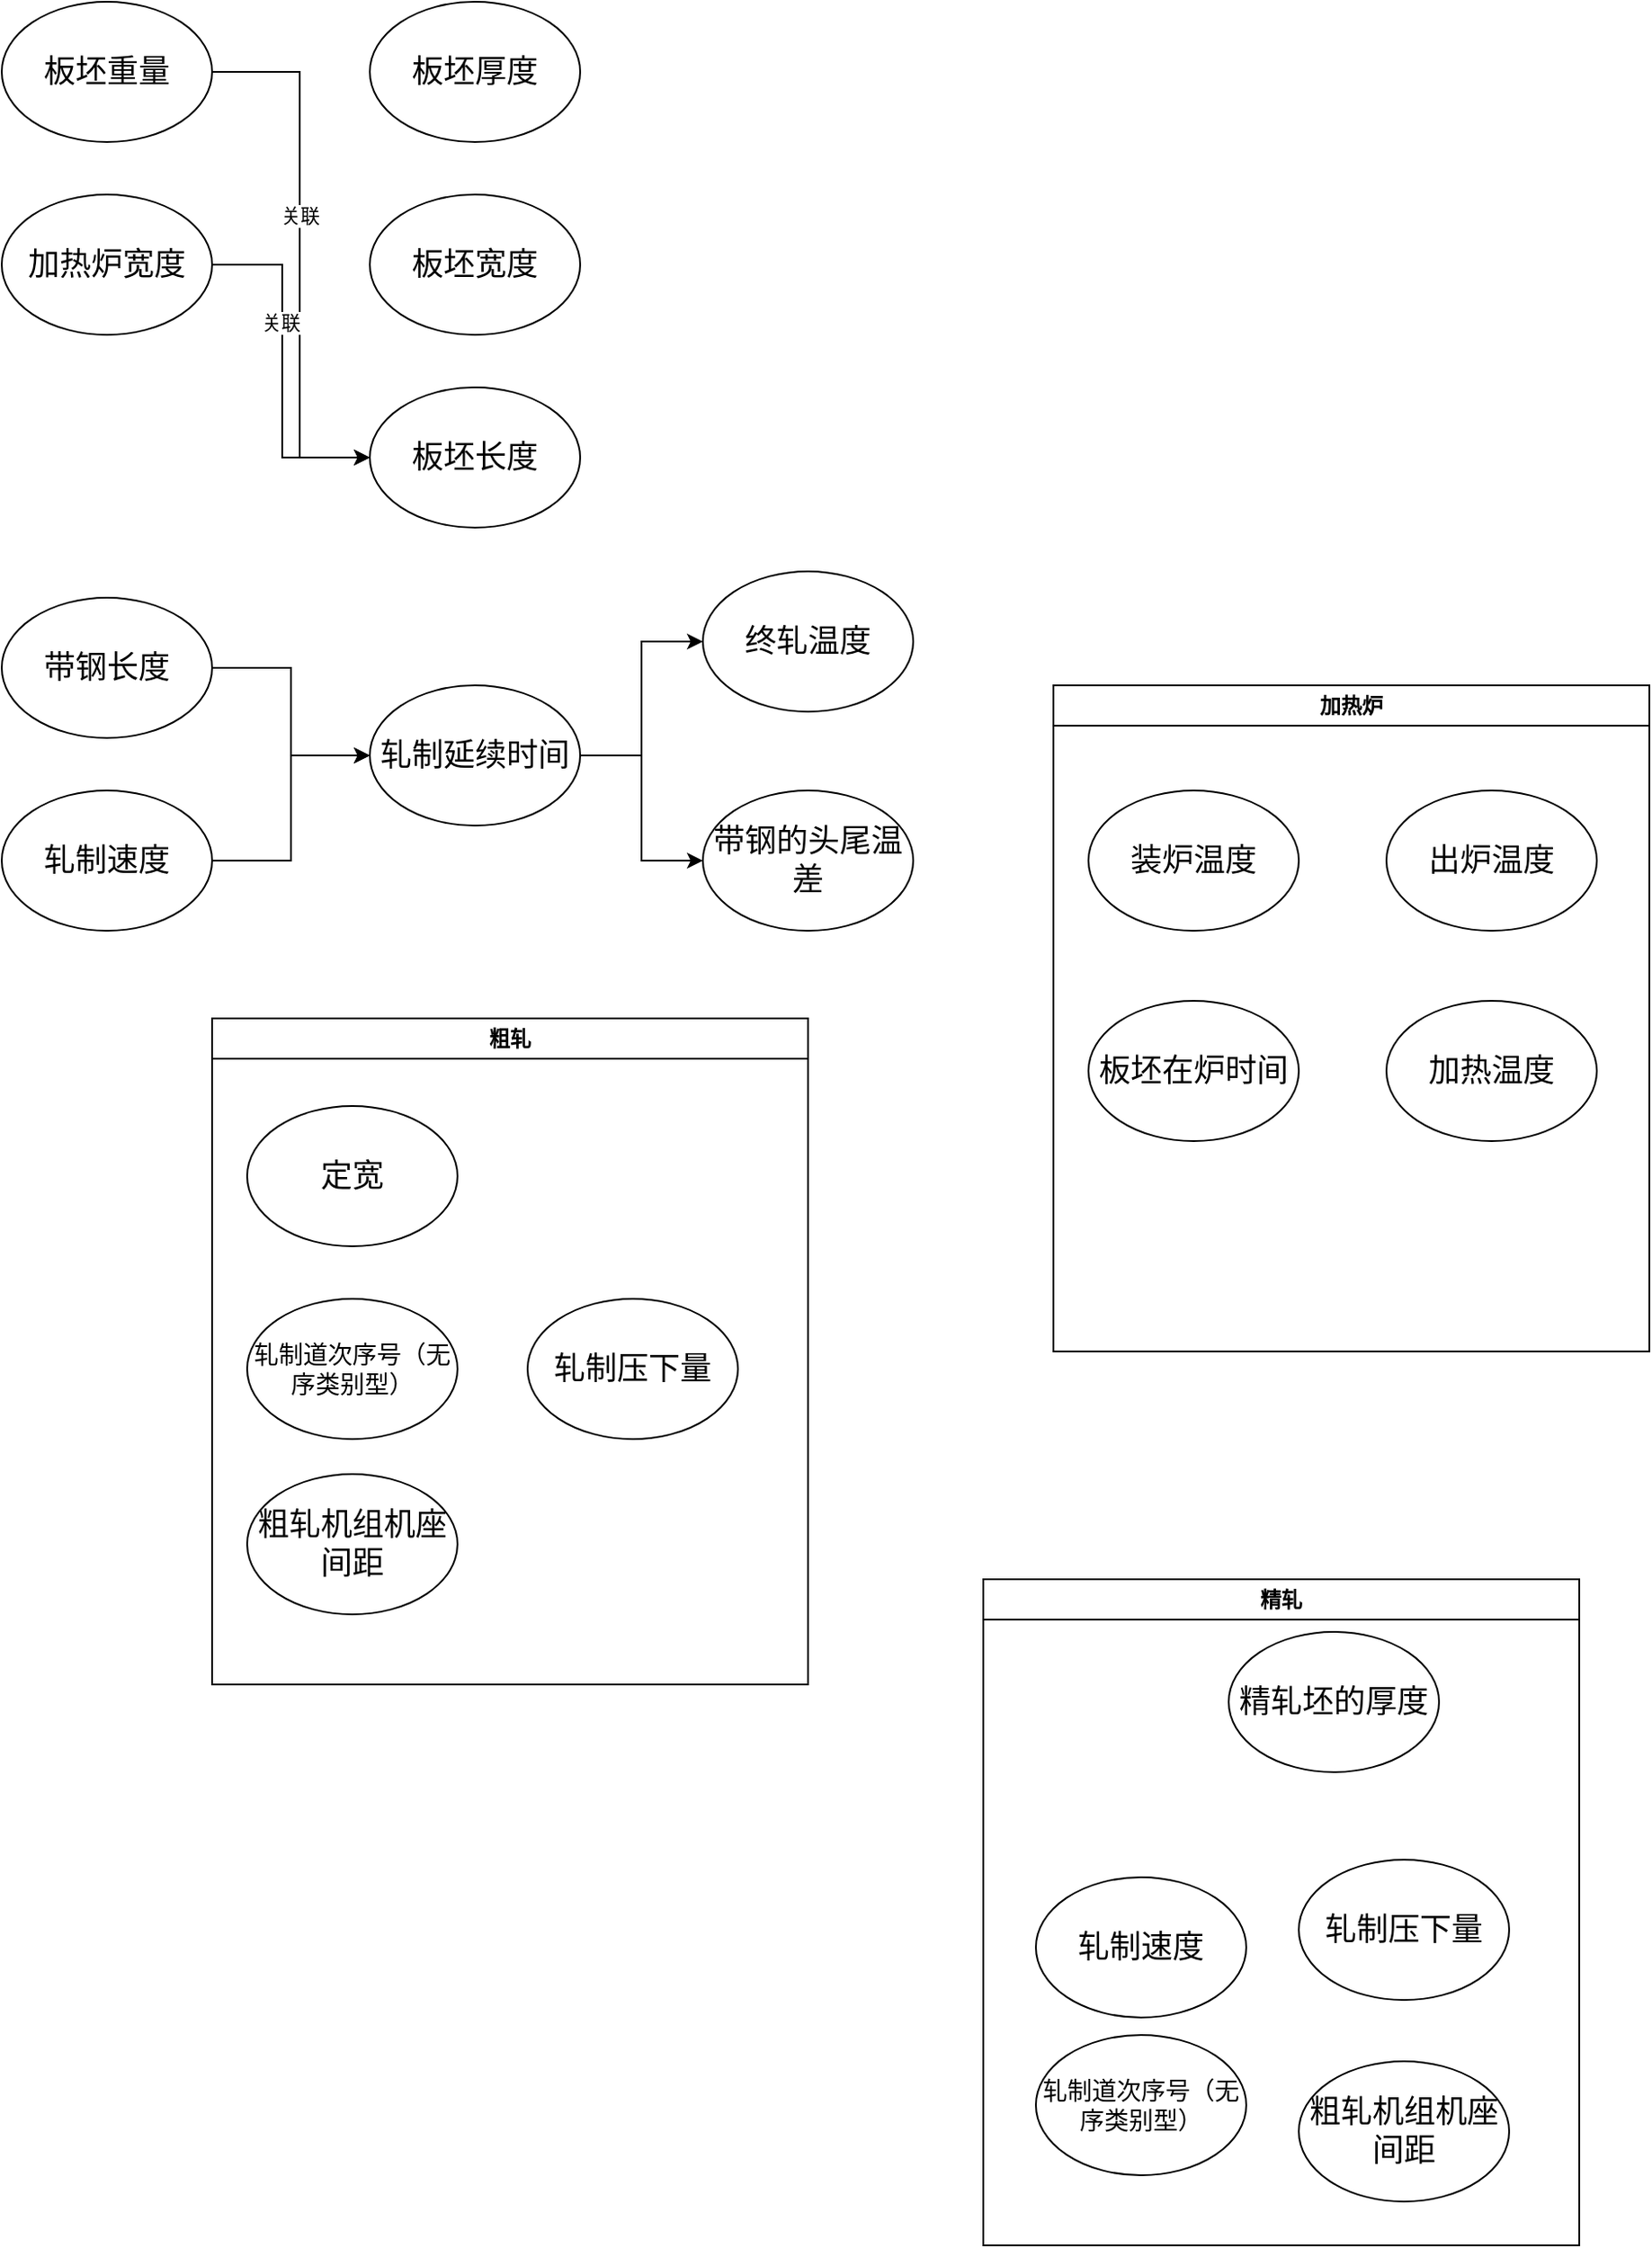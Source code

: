 <mxfile version="21.5.2" type="github">
  <diagram name="Page-1" id="42789a77-a242-8287-6e28-9cd8cfd52e62">
    <mxGraphModel dx="1050" dy="549" grid="1" gridSize="10" guides="1" tooltips="1" connect="1" arrows="1" fold="1" page="1" pageScale="1" pageWidth="1100" pageHeight="850" background="none" math="0" shadow="0">
      <root>
        <mxCell id="0" />
        <mxCell id="1" parent="0" />
        <mxCell id="tU_RkVk5_5bCf6Fj4NFK-24" style="edgeStyle=orthogonalEdgeStyle;rounded=0;orthogonalLoop=1;jettySize=auto;html=1;exitX=1;exitY=0.5;exitDx=0;exitDy=0;entryX=0;entryY=0.5;entryDx=0;entryDy=0;" parent="1" source="tU_RkVk5_5bCf6Fj4NFK-1" target="tU_RkVk5_5bCf6Fj4NFK-6" edge="1">
          <mxGeometry relative="1" as="geometry">
            <Array as="points">
              <mxPoint x="250" y="140" />
              <mxPoint x="250" y="360" />
            </Array>
          </mxGeometry>
        </mxCell>
        <mxCell id="tU_RkVk5_5bCf6Fj4NFK-35" value="关联" style="edgeLabel;html=1;align=center;verticalAlign=middle;resizable=0;points=[];" parent="tU_RkVk5_5bCf6Fj4NFK-24" vertex="1" connectable="0">
          <mxGeometry x="-0.15" relative="1" as="geometry">
            <mxPoint as="offset" />
          </mxGeometry>
        </mxCell>
        <mxCell id="tU_RkVk5_5bCf6Fj4NFK-1" value="&lt;font style=&quot;font-size: 18px;&quot;&gt;板坯重量&lt;/font&gt;" style="ellipse;whiteSpace=wrap;html=1;" parent="1" vertex="1">
          <mxGeometry x="80" y="100" width="120" height="80" as="geometry" />
        </mxCell>
        <mxCell id="tU_RkVk5_5bCf6Fj4NFK-25" style="edgeStyle=orthogonalEdgeStyle;rounded=0;orthogonalLoop=1;jettySize=auto;html=1;exitX=1;exitY=0.5;exitDx=0;exitDy=0;entryX=0;entryY=0.5;entryDx=0;entryDy=0;" parent="1" source="tU_RkVk5_5bCf6Fj4NFK-2" target="tU_RkVk5_5bCf6Fj4NFK-6" edge="1">
          <mxGeometry relative="1" as="geometry">
            <Array as="points">
              <mxPoint x="240" y="250" />
              <mxPoint x="240" y="360" />
            </Array>
          </mxGeometry>
        </mxCell>
        <mxCell id="MrxemqDh9cEqvJGh6Go7-3" value="关联" style="edgeLabel;html=1;align=center;verticalAlign=middle;resizable=0;points=[];" vertex="1" connectable="0" parent="tU_RkVk5_5bCf6Fj4NFK-25">
          <mxGeometry x="-0.268" y="-1" relative="1" as="geometry">
            <mxPoint as="offset" />
          </mxGeometry>
        </mxCell>
        <mxCell id="tU_RkVk5_5bCf6Fj4NFK-2" value="&lt;span style=&quot;font-size: 18px;&quot;&gt;加热炉宽度&lt;/span&gt;" style="ellipse;whiteSpace=wrap;html=1;" parent="1" vertex="1">
          <mxGeometry x="80" y="210" width="120" height="80" as="geometry" />
        </mxCell>
        <mxCell id="tU_RkVk5_5bCf6Fj4NFK-4" value="&lt;font style=&quot;font-size: 18px;&quot;&gt;板坯厚度&lt;/font&gt;" style="ellipse;whiteSpace=wrap;html=1;" parent="1" vertex="1">
          <mxGeometry x="290" y="100" width="120" height="80" as="geometry" />
        </mxCell>
        <mxCell id="tU_RkVk5_5bCf6Fj4NFK-5" value="&lt;font style=&quot;font-size: 18px;&quot;&gt;板坯宽度&lt;/font&gt;" style="ellipse;whiteSpace=wrap;html=1;" parent="1" vertex="1">
          <mxGeometry x="290" y="210" width="120" height="80" as="geometry" />
        </mxCell>
        <mxCell id="tU_RkVk5_5bCf6Fj4NFK-6" value="&lt;font style=&quot;font-size: 18px;&quot;&gt;板坯长度&lt;/font&gt;" style="ellipse;whiteSpace=wrap;html=1;" parent="1" vertex="1">
          <mxGeometry x="290" y="320" width="120" height="80" as="geometry" />
        </mxCell>
        <mxCell id="tU_RkVk5_5bCf6Fj4NFK-20" style="edgeStyle=orthogonalEdgeStyle;rounded=0;orthogonalLoop=1;jettySize=auto;html=1;exitX=1;exitY=0.5;exitDx=0;exitDy=0;entryX=0;entryY=0.5;entryDx=0;entryDy=0;" parent="1" source="tU_RkVk5_5bCf6Fj4NFK-8" target="tU_RkVk5_5bCf6Fj4NFK-10" edge="1">
          <mxGeometry relative="1" as="geometry" />
        </mxCell>
        <mxCell id="tU_RkVk5_5bCf6Fj4NFK-8" value="&lt;span style=&quot;font-size: 18px;&quot;&gt;带钢长度&lt;/span&gt;" style="ellipse;whiteSpace=wrap;html=1;" parent="1" vertex="1">
          <mxGeometry x="80" y="440" width="120" height="80" as="geometry" />
        </mxCell>
        <mxCell id="tU_RkVk5_5bCf6Fj4NFK-21" style="edgeStyle=orthogonalEdgeStyle;rounded=0;orthogonalLoop=1;jettySize=auto;html=1;exitX=1;exitY=0.5;exitDx=0;exitDy=0;entryX=0;entryY=0.5;entryDx=0;entryDy=0;" parent="1" source="tU_RkVk5_5bCf6Fj4NFK-9" target="tU_RkVk5_5bCf6Fj4NFK-10" edge="1">
          <mxGeometry relative="1" as="geometry" />
        </mxCell>
        <mxCell id="tU_RkVk5_5bCf6Fj4NFK-9" value="&lt;span style=&quot;font-size: 18px;&quot;&gt;轧制速度&lt;/span&gt;" style="ellipse;whiteSpace=wrap;html=1;" parent="1" vertex="1">
          <mxGeometry x="80" y="550" width="120" height="80" as="geometry" />
        </mxCell>
        <mxCell id="tU_RkVk5_5bCf6Fj4NFK-22" style="edgeStyle=orthogonalEdgeStyle;rounded=0;orthogonalLoop=1;jettySize=auto;html=1;exitX=1;exitY=0.5;exitDx=0;exitDy=0;entryX=0;entryY=0.5;entryDx=0;entryDy=0;" parent="1" source="tU_RkVk5_5bCf6Fj4NFK-10" target="tU_RkVk5_5bCf6Fj4NFK-12" edge="1">
          <mxGeometry relative="1" as="geometry" />
        </mxCell>
        <mxCell id="tU_RkVk5_5bCf6Fj4NFK-23" style="edgeStyle=orthogonalEdgeStyle;rounded=0;orthogonalLoop=1;jettySize=auto;html=1;exitX=1;exitY=0.5;exitDx=0;exitDy=0;entryX=0;entryY=0.5;entryDx=0;entryDy=0;" parent="1" source="tU_RkVk5_5bCf6Fj4NFK-10" target="tU_RkVk5_5bCf6Fj4NFK-11" edge="1">
          <mxGeometry relative="1" as="geometry" />
        </mxCell>
        <mxCell id="tU_RkVk5_5bCf6Fj4NFK-10" value="&lt;font style=&quot;font-size: 18px;&quot;&gt;轧制延续时间&lt;/font&gt;" style="ellipse;whiteSpace=wrap;html=1;" parent="1" vertex="1">
          <mxGeometry x="290" y="490" width="120" height="80" as="geometry" />
        </mxCell>
        <mxCell id="tU_RkVk5_5bCf6Fj4NFK-11" value="&lt;font style=&quot;font-size: 18px;&quot;&gt;带钢的头尾温差&lt;/font&gt;" style="ellipse;whiteSpace=wrap;html=1;" parent="1" vertex="1">
          <mxGeometry x="480" y="550" width="120" height="80" as="geometry" />
        </mxCell>
        <mxCell id="tU_RkVk5_5bCf6Fj4NFK-12" value="&lt;font style=&quot;font-size: 18px;&quot;&gt;终轧温度&lt;/font&gt;" style="ellipse;whiteSpace=wrap;html=1;" parent="1" vertex="1">
          <mxGeometry x="480" y="425" width="120" height="80" as="geometry" />
        </mxCell>
        <mxCell id="tU_RkVk5_5bCf6Fj4NFK-19" value="加热炉" style="swimlane;whiteSpace=wrap;html=1;startSize=23;" parent="1" vertex="1">
          <mxGeometry x="680" y="490" width="340" height="380" as="geometry" />
        </mxCell>
        <mxCell id="tU_RkVk5_5bCf6Fj4NFK-13" value="&lt;font style=&quot;font-size: 18px;&quot;&gt;装炉温度&lt;/font&gt;" style="ellipse;whiteSpace=wrap;html=1;" parent="tU_RkVk5_5bCf6Fj4NFK-19" vertex="1">
          <mxGeometry x="20" y="60" width="120" height="80" as="geometry" />
        </mxCell>
        <mxCell id="tU_RkVk5_5bCf6Fj4NFK-26" value="&lt;font style=&quot;font-size: 18px;&quot;&gt;出炉温度&lt;/font&gt;" style="ellipse;whiteSpace=wrap;html=1;" parent="tU_RkVk5_5bCf6Fj4NFK-19" vertex="1">
          <mxGeometry x="190" y="60" width="120" height="80" as="geometry" />
        </mxCell>
        <mxCell id="tU_RkVk5_5bCf6Fj4NFK-27" value="&lt;font style=&quot;font-size: 18px;&quot;&gt;板坯在炉时间&lt;/font&gt;" style="ellipse;whiteSpace=wrap;html=1;" parent="tU_RkVk5_5bCf6Fj4NFK-19" vertex="1">
          <mxGeometry x="20" y="180" width="120" height="80" as="geometry" />
        </mxCell>
        <mxCell id="MrxemqDh9cEqvJGh6Go7-1" value="&lt;font style=&quot;font-size: 18px;&quot;&gt;加热温度&lt;/font&gt;" style="ellipse;whiteSpace=wrap;html=1;" vertex="1" parent="tU_RkVk5_5bCf6Fj4NFK-19">
          <mxGeometry x="190" y="180" width="120" height="80" as="geometry" />
        </mxCell>
        <mxCell id="tU_RkVk5_5bCf6Fj4NFK-28" value="粗轧" style="swimlane;whiteSpace=wrap;html=1;startSize=23;" parent="1" vertex="1">
          <mxGeometry x="200" y="680" width="340" height="380" as="geometry" />
        </mxCell>
        <mxCell id="tU_RkVk5_5bCf6Fj4NFK-29" value="&lt;font style=&quot;font-size: 18px;&quot;&gt;定宽&lt;/font&gt;" style="ellipse;whiteSpace=wrap;html=1;" parent="tU_RkVk5_5bCf6Fj4NFK-28" vertex="1">
          <mxGeometry x="20" y="50" width="120" height="80" as="geometry" />
        </mxCell>
        <mxCell id="tU_RkVk5_5bCf6Fj4NFK-32" value="&lt;font style=&quot;font-size: 14px;&quot;&gt;轧制道次序号（无序类别型）&lt;/font&gt;" style="ellipse;whiteSpace=wrap;html=1;" parent="tU_RkVk5_5bCf6Fj4NFK-28" vertex="1">
          <mxGeometry x="20" y="160" width="120" height="80" as="geometry" />
        </mxCell>
        <mxCell id="tU_RkVk5_5bCf6Fj4NFK-33" value="&lt;font style=&quot;font-size: 18px;&quot;&gt;轧制压下量&lt;/font&gt;" style="ellipse;whiteSpace=wrap;html=1;" parent="tU_RkVk5_5bCf6Fj4NFK-28" vertex="1">
          <mxGeometry x="180" y="160" width="120" height="80" as="geometry" />
        </mxCell>
        <mxCell id="tU_RkVk5_5bCf6Fj4NFK-41" value="&lt;font style=&quot;font-size: 18px;&quot;&gt;粗轧机组机座间距&lt;/font&gt;" style="ellipse;whiteSpace=wrap;html=1;" parent="tU_RkVk5_5bCf6Fj4NFK-28" vertex="1">
          <mxGeometry x="20" y="260" width="120" height="80" as="geometry" />
        </mxCell>
        <mxCell id="MrxemqDh9cEqvJGh6Go7-9" value="精轧" style="swimlane;whiteSpace=wrap;html=1;startSize=23;" vertex="1" parent="1">
          <mxGeometry x="640" y="1000" width="340" height="380" as="geometry" />
        </mxCell>
        <mxCell id="MrxemqDh9cEqvJGh6Go7-10" value="&lt;span style=&quot;font-size: 18px;&quot;&gt;轧制速度&lt;/span&gt;" style="ellipse;whiteSpace=wrap;html=1;" vertex="1" parent="MrxemqDh9cEqvJGh6Go7-9">
          <mxGeometry x="30" y="170" width="120" height="80" as="geometry" />
        </mxCell>
        <mxCell id="MrxemqDh9cEqvJGh6Go7-11" value="&lt;font style=&quot;font-size: 14px;&quot;&gt;轧制道次序号（无序类别型）&lt;/font&gt;" style="ellipse;whiteSpace=wrap;html=1;" vertex="1" parent="MrxemqDh9cEqvJGh6Go7-9">
          <mxGeometry x="30" y="260" width="120" height="80" as="geometry" />
        </mxCell>
        <mxCell id="MrxemqDh9cEqvJGh6Go7-12" value="&lt;font style=&quot;font-size: 18px;&quot;&gt;轧制压下量&lt;/font&gt;" style="ellipse;whiteSpace=wrap;html=1;" vertex="1" parent="MrxemqDh9cEqvJGh6Go7-9">
          <mxGeometry x="180" y="160" width="120" height="80" as="geometry" />
        </mxCell>
        <mxCell id="MrxemqDh9cEqvJGh6Go7-13" value="&lt;font style=&quot;font-size: 18px;&quot;&gt;粗轧机组机座间距&lt;/font&gt;" style="ellipse;whiteSpace=wrap;html=1;" vertex="1" parent="MrxemqDh9cEqvJGh6Go7-9">
          <mxGeometry x="180" y="275" width="120" height="80" as="geometry" />
        </mxCell>
        <mxCell id="MrxemqDh9cEqvJGh6Go7-14" value="&lt;span style=&quot;font-size: 18px;&quot;&gt;精轧坯的厚度&lt;/span&gt;" style="ellipse;whiteSpace=wrap;html=1;" vertex="1" parent="MrxemqDh9cEqvJGh6Go7-9">
          <mxGeometry x="140" y="30" width="120" height="80" as="geometry" />
        </mxCell>
      </root>
    </mxGraphModel>
  </diagram>
</mxfile>
